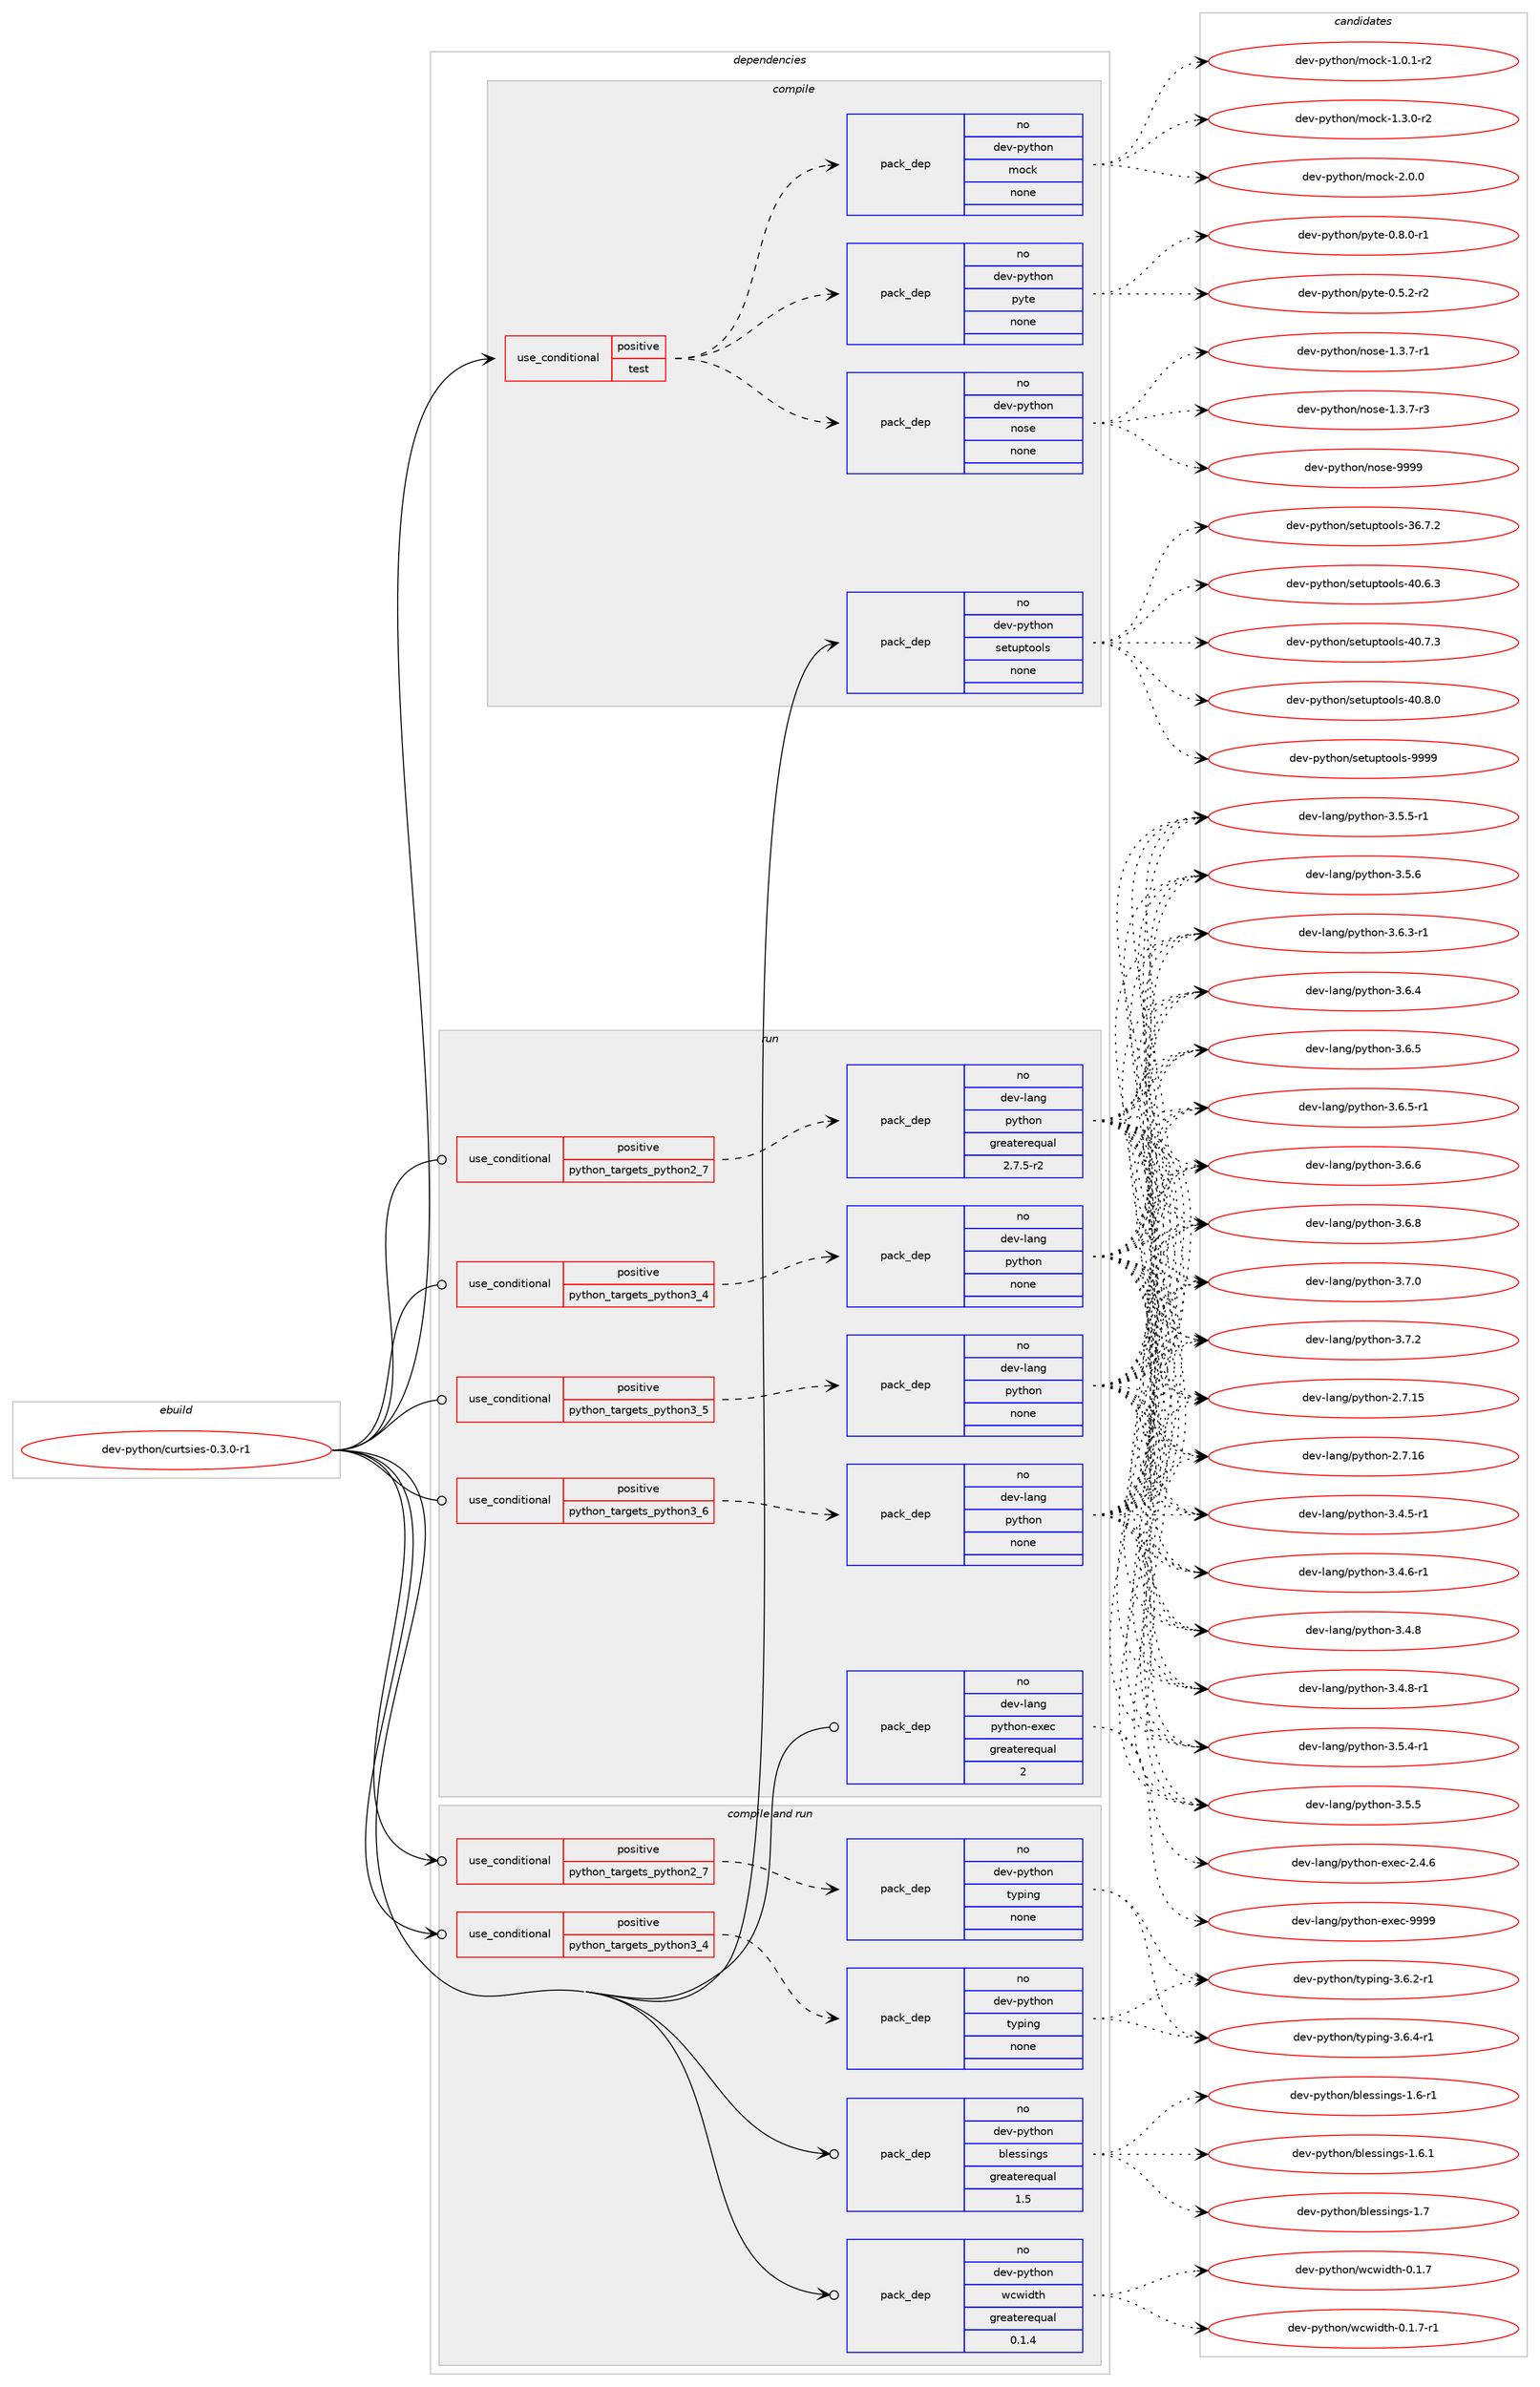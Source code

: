 digraph prolog {

# *************
# Graph options
# *************

newrank=true;
concentrate=true;
compound=true;
graph [rankdir=LR,fontname=Helvetica,fontsize=10,ranksep=1.5];#, ranksep=2.5, nodesep=0.2];
edge  [arrowhead=vee];
node  [fontname=Helvetica,fontsize=10];

# **********
# The ebuild
# **********

subgraph cluster_leftcol {
color=gray;
rank=same;
label=<<i>ebuild</i>>;
id [label="dev-python/curtsies-0.3.0-r1", color=red, width=4, href="../dev-python/curtsies-0.3.0-r1.svg"];
}

# ****************
# The dependencies
# ****************

subgraph cluster_midcol {
color=gray;
label=<<i>dependencies</i>>;
subgraph cluster_compile {
fillcolor="#eeeeee";
style=filled;
label=<<i>compile</i>>;
subgraph cond372965 {
dependency1404974 [label=<<TABLE BORDER="0" CELLBORDER="1" CELLSPACING="0" CELLPADDING="4"><TR><TD ROWSPAN="3" CELLPADDING="10">use_conditional</TD></TR><TR><TD>positive</TD></TR><TR><TD>test</TD></TR></TABLE>>, shape=none, color=red];
subgraph pack1008764 {
dependency1404975 [label=<<TABLE BORDER="0" CELLBORDER="1" CELLSPACING="0" CELLPADDING="4" WIDTH="220"><TR><TD ROWSPAN="6" CELLPADDING="30">pack_dep</TD></TR><TR><TD WIDTH="110">no</TD></TR><TR><TD>dev-python</TD></TR><TR><TD>mock</TD></TR><TR><TD>none</TD></TR><TR><TD></TD></TR></TABLE>>, shape=none, color=blue];
}
dependency1404974:e -> dependency1404975:w [weight=20,style="dashed",arrowhead="vee"];
subgraph pack1008765 {
dependency1404976 [label=<<TABLE BORDER="0" CELLBORDER="1" CELLSPACING="0" CELLPADDING="4" WIDTH="220"><TR><TD ROWSPAN="6" CELLPADDING="30">pack_dep</TD></TR><TR><TD WIDTH="110">no</TD></TR><TR><TD>dev-python</TD></TR><TR><TD>nose</TD></TR><TR><TD>none</TD></TR><TR><TD></TD></TR></TABLE>>, shape=none, color=blue];
}
dependency1404974:e -> dependency1404976:w [weight=20,style="dashed",arrowhead="vee"];
subgraph pack1008766 {
dependency1404977 [label=<<TABLE BORDER="0" CELLBORDER="1" CELLSPACING="0" CELLPADDING="4" WIDTH="220"><TR><TD ROWSPAN="6" CELLPADDING="30">pack_dep</TD></TR><TR><TD WIDTH="110">no</TD></TR><TR><TD>dev-python</TD></TR><TR><TD>pyte</TD></TR><TR><TD>none</TD></TR><TR><TD></TD></TR></TABLE>>, shape=none, color=blue];
}
dependency1404974:e -> dependency1404977:w [weight=20,style="dashed",arrowhead="vee"];
}
id:e -> dependency1404974:w [weight=20,style="solid",arrowhead="vee"];
subgraph pack1008767 {
dependency1404978 [label=<<TABLE BORDER="0" CELLBORDER="1" CELLSPACING="0" CELLPADDING="4" WIDTH="220"><TR><TD ROWSPAN="6" CELLPADDING="30">pack_dep</TD></TR><TR><TD WIDTH="110">no</TD></TR><TR><TD>dev-python</TD></TR><TR><TD>setuptools</TD></TR><TR><TD>none</TD></TR><TR><TD></TD></TR></TABLE>>, shape=none, color=blue];
}
id:e -> dependency1404978:w [weight=20,style="solid",arrowhead="vee"];
}
subgraph cluster_compileandrun {
fillcolor="#eeeeee";
style=filled;
label=<<i>compile and run</i>>;
subgraph cond372966 {
dependency1404979 [label=<<TABLE BORDER="0" CELLBORDER="1" CELLSPACING="0" CELLPADDING="4"><TR><TD ROWSPAN="3" CELLPADDING="10">use_conditional</TD></TR><TR><TD>positive</TD></TR><TR><TD>python_targets_python2_7</TD></TR></TABLE>>, shape=none, color=red];
subgraph pack1008768 {
dependency1404980 [label=<<TABLE BORDER="0" CELLBORDER="1" CELLSPACING="0" CELLPADDING="4" WIDTH="220"><TR><TD ROWSPAN="6" CELLPADDING="30">pack_dep</TD></TR><TR><TD WIDTH="110">no</TD></TR><TR><TD>dev-python</TD></TR><TR><TD>typing</TD></TR><TR><TD>none</TD></TR><TR><TD></TD></TR></TABLE>>, shape=none, color=blue];
}
dependency1404979:e -> dependency1404980:w [weight=20,style="dashed",arrowhead="vee"];
}
id:e -> dependency1404979:w [weight=20,style="solid",arrowhead="odotvee"];
subgraph cond372967 {
dependency1404981 [label=<<TABLE BORDER="0" CELLBORDER="1" CELLSPACING="0" CELLPADDING="4"><TR><TD ROWSPAN="3" CELLPADDING="10">use_conditional</TD></TR><TR><TD>positive</TD></TR><TR><TD>python_targets_python3_4</TD></TR></TABLE>>, shape=none, color=red];
subgraph pack1008769 {
dependency1404982 [label=<<TABLE BORDER="0" CELLBORDER="1" CELLSPACING="0" CELLPADDING="4" WIDTH="220"><TR><TD ROWSPAN="6" CELLPADDING="30">pack_dep</TD></TR><TR><TD WIDTH="110">no</TD></TR><TR><TD>dev-python</TD></TR><TR><TD>typing</TD></TR><TR><TD>none</TD></TR><TR><TD></TD></TR></TABLE>>, shape=none, color=blue];
}
dependency1404981:e -> dependency1404982:w [weight=20,style="dashed",arrowhead="vee"];
}
id:e -> dependency1404981:w [weight=20,style="solid",arrowhead="odotvee"];
subgraph pack1008770 {
dependency1404983 [label=<<TABLE BORDER="0" CELLBORDER="1" CELLSPACING="0" CELLPADDING="4" WIDTH="220"><TR><TD ROWSPAN="6" CELLPADDING="30">pack_dep</TD></TR><TR><TD WIDTH="110">no</TD></TR><TR><TD>dev-python</TD></TR><TR><TD>blessings</TD></TR><TR><TD>greaterequal</TD></TR><TR><TD>1.5</TD></TR></TABLE>>, shape=none, color=blue];
}
id:e -> dependency1404983:w [weight=20,style="solid",arrowhead="odotvee"];
subgraph pack1008771 {
dependency1404984 [label=<<TABLE BORDER="0" CELLBORDER="1" CELLSPACING="0" CELLPADDING="4" WIDTH="220"><TR><TD ROWSPAN="6" CELLPADDING="30">pack_dep</TD></TR><TR><TD WIDTH="110">no</TD></TR><TR><TD>dev-python</TD></TR><TR><TD>wcwidth</TD></TR><TR><TD>greaterequal</TD></TR><TR><TD>0.1.4</TD></TR></TABLE>>, shape=none, color=blue];
}
id:e -> dependency1404984:w [weight=20,style="solid",arrowhead="odotvee"];
}
subgraph cluster_run {
fillcolor="#eeeeee";
style=filled;
label=<<i>run</i>>;
subgraph cond372968 {
dependency1404985 [label=<<TABLE BORDER="0" CELLBORDER="1" CELLSPACING="0" CELLPADDING="4"><TR><TD ROWSPAN="3" CELLPADDING="10">use_conditional</TD></TR><TR><TD>positive</TD></TR><TR><TD>python_targets_python2_7</TD></TR></TABLE>>, shape=none, color=red];
subgraph pack1008772 {
dependency1404986 [label=<<TABLE BORDER="0" CELLBORDER="1" CELLSPACING="0" CELLPADDING="4" WIDTH="220"><TR><TD ROWSPAN="6" CELLPADDING="30">pack_dep</TD></TR><TR><TD WIDTH="110">no</TD></TR><TR><TD>dev-lang</TD></TR><TR><TD>python</TD></TR><TR><TD>greaterequal</TD></TR><TR><TD>2.7.5-r2</TD></TR></TABLE>>, shape=none, color=blue];
}
dependency1404985:e -> dependency1404986:w [weight=20,style="dashed",arrowhead="vee"];
}
id:e -> dependency1404985:w [weight=20,style="solid",arrowhead="odot"];
subgraph cond372969 {
dependency1404987 [label=<<TABLE BORDER="0" CELLBORDER="1" CELLSPACING="0" CELLPADDING="4"><TR><TD ROWSPAN="3" CELLPADDING="10">use_conditional</TD></TR><TR><TD>positive</TD></TR><TR><TD>python_targets_python3_4</TD></TR></TABLE>>, shape=none, color=red];
subgraph pack1008773 {
dependency1404988 [label=<<TABLE BORDER="0" CELLBORDER="1" CELLSPACING="0" CELLPADDING="4" WIDTH="220"><TR><TD ROWSPAN="6" CELLPADDING="30">pack_dep</TD></TR><TR><TD WIDTH="110">no</TD></TR><TR><TD>dev-lang</TD></TR><TR><TD>python</TD></TR><TR><TD>none</TD></TR><TR><TD></TD></TR></TABLE>>, shape=none, color=blue];
}
dependency1404987:e -> dependency1404988:w [weight=20,style="dashed",arrowhead="vee"];
}
id:e -> dependency1404987:w [weight=20,style="solid",arrowhead="odot"];
subgraph cond372970 {
dependency1404989 [label=<<TABLE BORDER="0" CELLBORDER="1" CELLSPACING="0" CELLPADDING="4"><TR><TD ROWSPAN="3" CELLPADDING="10">use_conditional</TD></TR><TR><TD>positive</TD></TR><TR><TD>python_targets_python3_5</TD></TR></TABLE>>, shape=none, color=red];
subgraph pack1008774 {
dependency1404990 [label=<<TABLE BORDER="0" CELLBORDER="1" CELLSPACING="0" CELLPADDING="4" WIDTH="220"><TR><TD ROWSPAN="6" CELLPADDING="30">pack_dep</TD></TR><TR><TD WIDTH="110">no</TD></TR><TR><TD>dev-lang</TD></TR><TR><TD>python</TD></TR><TR><TD>none</TD></TR><TR><TD></TD></TR></TABLE>>, shape=none, color=blue];
}
dependency1404989:e -> dependency1404990:w [weight=20,style="dashed",arrowhead="vee"];
}
id:e -> dependency1404989:w [weight=20,style="solid",arrowhead="odot"];
subgraph cond372971 {
dependency1404991 [label=<<TABLE BORDER="0" CELLBORDER="1" CELLSPACING="0" CELLPADDING="4"><TR><TD ROWSPAN="3" CELLPADDING="10">use_conditional</TD></TR><TR><TD>positive</TD></TR><TR><TD>python_targets_python3_6</TD></TR></TABLE>>, shape=none, color=red];
subgraph pack1008775 {
dependency1404992 [label=<<TABLE BORDER="0" CELLBORDER="1" CELLSPACING="0" CELLPADDING="4" WIDTH="220"><TR><TD ROWSPAN="6" CELLPADDING="30">pack_dep</TD></TR><TR><TD WIDTH="110">no</TD></TR><TR><TD>dev-lang</TD></TR><TR><TD>python</TD></TR><TR><TD>none</TD></TR><TR><TD></TD></TR></TABLE>>, shape=none, color=blue];
}
dependency1404991:e -> dependency1404992:w [weight=20,style="dashed",arrowhead="vee"];
}
id:e -> dependency1404991:w [weight=20,style="solid",arrowhead="odot"];
subgraph pack1008776 {
dependency1404993 [label=<<TABLE BORDER="0" CELLBORDER="1" CELLSPACING="0" CELLPADDING="4" WIDTH="220"><TR><TD ROWSPAN="6" CELLPADDING="30">pack_dep</TD></TR><TR><TD WIDTH="110">no</TD></TR><TR><TD>dev-lang</TD></TR><TR><TD>python-exec</TD></TR><TR><TD>greaterequal</TD></TR><TR><TD>2</TD></TR></TABLE>>, shape=none, color=blue];
}
id:e -> dependency1404993:w [weight=20,style="solid",arrowhead="odot"];
}
}

# **************
# The candidates
# **************

subgraph cluster_choices {
rank=same;
color=gray;
label=<<i>candidates</i>>;

subgraph choice1008764 {
color=black;
nodesep=1;
choice1001011184511212111610411111047109111991074549464846494511450 [label="dev-python/mock-1.0.1-r2", color=red, width=4,href="../dev-python/mock-1.0.1-r2.svg"];
choice1001011184511212111610411111047109111991074549465146484511450 [label="dev-python/mock-1.3.0-r2", color=red, width=4,href="../dev-python/mock-1.3.0-r2.svg"];
choice100101118451121211161041111104710911199107455046484648 [label="dev-python/mock-2.0.0", color=red, width=4,href="../dev-python/mock-2.0.0.svg"];
dependency1404975:e -> choice1001011184511212111610411111047109111991074549464846494511450:w [style=dotted,weight="100"];
dependency1404975:e -> choice1001011184511212111610411111047109111991074549465146484511450:w [style=dotted,weight="100"];
dependency1404975:e -> choice100101118451121211161041111104710911199107455046484648:w [style=dotted,weight="100"];
}
subgraph choice1008765 {
color=black;
nodesep=1;
choice10010111845112121116104111110471101111151014549465146554511449 [label="dev-python/nose-1.3.7-r1", color=red, width=4,href="../dev-python/nose-1.3.7-r1.svg"];
choice10010111845112121116104111110471101111151014549465146554511451 [label="dev-python/nose-1.3.7-r3", color=red, width=4,href="../dev-python/nose-1.3.7-r3.svg"];
choice10010111845112121116104111110471101111151014557575757 [label="dev-python/nose-9999", color=red, width=4,href="../dev-python/nose-9999.svg"];
dependency1404976:e -> choice10010111845112121116104111110471101111151014549465146554511449:w [style=dotted,weight="100"];
dependency1404976:e -> choice10010111845112121116104111110471101111151014549465146554511451:w [style=dotted,weight="100"];
dependency1404976:e -> choice10010111845112121116104111110471101111151014557575757:w [style=dotted,weight="100"];
}
subgraph choice1008766 {
color=black;
nodesep=1;
choice10010111845112121116104111110471121211161014548465346504511450 [label="dev-python/pyte-0.5.2-r2", color=red, width=4,href="../dev-python/pyte-0.5.2-r2.svg"];
choice10010111845112121116104111110471121211161014548465646484511449 [label="dev-python/pyte-0.8.0-r1", color=red, width=4,href="../dev-python/pyte-0.8.0-r1.svg"];
dependency1404977:e -> choice10010111845112121116104111110471121211161014548465346504511450:w [style=dotted,weight="100"];
dependency1404977:e -> choice10010111845112121116104111110471121211161014548465646484511449:w [style=dotted,weight="100"];
}
subgraph choice1008767 {
color=black;
nodesep=1;
choice100101118451121211161041111104711510111611711211611111110811545515446554650 [label="dev-python/setuptools-36.7.2", color=red, width=4,href="../dev-python/setuptools-36.7.2.svg"];
choice100101118451121211161041111104711510111611711211611111110811545524846544651 [label="dev-python/setuptools-40.6.3", color=red, width=4,href="../dev-python/setuptools-40.6.3.svg"];
choice100101118451121211161041111104711510111611711211611111110811545524846554651 [label="dev-python/setuptools-40.7.3", color=red, width=4,href="../dev-python/setuptools-40.7.3.svg"];
choice100101118451121211161041111104711510111611711211611111110811545524846564648 [label="dev-python/setuptools-40.8.0", color=red, width=4,href="../dev-python/setuptools-40.8.0.svg"];
choice10010111845112121116104111110471151011161171121161111111081154557575757 [label="dev-python/setuptools-9999", color=red, width=4,href="../dev-python/setuptools-9999.svg"];
dependency1404978:e -> choice100101118451121211161041111104711510111611711211611111110811545515446554650:w [style=dotted,weight="100"];
dependency1404978:e -> choice100101118451121211161041111104711510111611711211611111110811545524846544651:w [style=dotted,weight="100"];
dependency1404978:e -> choice100101118451121211161041111104711510111611711211611111110811545524846554651:w [style=dotted,weight="100"];
dependency1404978:e -> choice100101118451121211161041111104711510111611711211611111110811545524846564648:w [style=dotted,weight="100"];
dependency1404978:e -> choice10010111845112121116104111110471151011161171121161111111081154557575757:w [style=dotted,weight="100"];
}
subgraph choice1008768 {
color=black;
nodesep=1;
choice10010111845112121116104111110471161211121051101034551465446504511449 [label="dev-python/typing-3.6.2-r1", color=red, width=4,href="../dev-python/typing-3.6.2-r1.svg"];
choice10010111845112121116104111110471161211121051101034551465446524511449 [label="dev-python/typing-3.6.4-r1", color=red, width=4,href="../dev-python/typing-3.6.4-r1.svg"];
dependency1404980:e -> choice10010111845112121116104111110471161211121051101034551465446504511449:w [style=dotted,weight="100"];
dependency1404980:e -> choice10010111845112121116104111110471161211121051101034551465446524511449:w [style=dotted,weight="100"];
}
subgraph choice1008769 {
color=black;
nodesep=1;
choice10010111845112121116104111110471161211121051101034551465446504511449 [label="dev-python/typing-3.6.2-r1", color=red, width=4,href="../dev-python/typing-3.6.2-r1.svg"];
choice10010111845112121116104111110471161211121051101034551465446524511449 [label="dev-python/typing-3.6.4-r1", color=red, width=4,href="../dev-python/typing-3.6.4-r1.svg"];
dependency1404982:e -> choice10010111845112121116104111110471161211121051101034551465446504511449:w [style=dotted,weight="100"];
dependency1404982:e -> choice10010111845112121116104111110471161211121051101034551465446524511449:w [style=dotted,weight="100"];
}
subgraph choice1008770 {
color=black;
nodesep=1;
choice100101118451121211161041111104798108101115115105110103115454946544511449 [label="dev-python/blessings-1.6-r1", color=red, width=4,href="../dev-python/blessings-1.6-r1.svg"];
choice100101118451121211161041111104798108101115115105110103115454946544649 [label="dev-python/blessings-1.6.1", color=red, width=4,href="../dev-python/blessings-1.6.1.svg"];
choice10010111845112121116104111110479810810111511510511010311545494655 [label="dev-python/blessings-1.7", color=red, width=4,href="../dev-python/blessings-1.7.svg"];
dependency1404983:e -> choice100101118451121211161041111104798108101115115105110103115454946544511449:w [style=dotted,weight="100"];
dependency1404983:e -> choice100101118451121211161041111104798108101115115105110103115454946544649:w [style=dotted,weight="100"];
dependency1404983:e -> choice10010111845112121116104111110479810810111511510511010311545494655:w [style=dotted,weight="100"];
}
subgraph choice1008771 {
color=black;
nodesep=1;
choice100101118451121211161041111104711999119105100116104454846494655 [label="dev-python/wcwidth-0.1.7", color=red, width=4,href="../dev-python/wcwidth-0.1.7.svg"];
choice1001011184511212111610411111047119991191051001161044548464946554511449 [label="dev-python/wcwidth-0.1.7-r1", color=red, width=4,href="../dev-python/wcwidth-0.1.7-r1.svg"];
dependency1404984:e -> choice100101118451121211161041111104711999119105100116104454846494655:w [style=dotted,weight="100"];
dependency1404984:e -> choice1001011184511212111610411111047119991191051001161044548464946554511449:w [style=dotted,weight="100"];
}
subgraph choice1008772 {
color=black;
nodesep=1;
choice10010111845108971101034711212111610411111045504655464953 [label="dev-lang/python-2.7.15", color=red, width=4,href="../dev-lang/python-2.7.15.svg"];
choice10010111845108971101034711212111610411111045504655464954 [label="dev-lang/python-2.7.16", color=red, width=4,href="../dev-lang/python-2.7.16.svg"];
choice1001011184510897110103471121211161041111104551465246534511449 [label="dev-lang/python-3.4.5-r1", color=red, width=4,href="../dev-lang/python-3.4.5-r1.svg"];
choice1001011184510897110103471121211161041111104551465246544511449 [label="dev-lang/python-3.4.6-r1", color=red, width=4,href="../dev-lang/python-3.4.6-r1.svg"];
choice100101118451089711010347112121116104111110455146524656 [label="dev-lang/python-3.4.8", color=red, width=4,href="../dev-lang/python-3.4.8.svg"];
choice1001011184510897110103471121211161041111104551465246564511449 [label="dev-lang/python-3.4.8-r1", color=red, width=4,href="../dev-lang/python-3.4.8-r1.svg"];
choice1001011184510897110103471121211161041111104551465346524511449 [label="dev-lang/python-3.5.4-r1", color=red, width=4,href="../dev-lang/python-3.5.4-r1.svg"];
choice100101118451089711010347112121116104111110455146534653 [label="dev-lang/python-3.5.5", color=red, width=4,href="../dev-lang/python-3.5.5.svg"];
choice1001011184510897110103471121211161041111104551465346534511449 [label="dev-lang/python-3.5.5-r1", color=red, width=4,href="../dev-lang/python-3.5.5-r1.svg"];
choice100101118451089711010347112121116104111110455146534654 [label="dev-lang/python-3.5.6", color=red, width=4,href="../dev-lang/python-3.5.6.svg"];
choice1001011184510897110103471121211161041111104551465446514511449 [label="dev-lang/python-3.6.3-r1", color=red, width=4,href="../dev-lang/python-3.6.3-r1.svg"];
choice100101118451089711010347112121116104111110455146544652 [label="dev-lang/python-3.6.4", color=red, width=4,href="../dev-lang/python-3.6.4.svg"];
choice100101118451089711010347112121116104111110455146544653 [label="dev-lang/python-3.6.5", color=red, width=4,href="../dev-lang/python-3.6.5.svg"];
choice1001011184510897110103471121211161041111104551465446534511449 [label="dev-lang/python-3.6.5-r1", color=red, width=4,href="../dev-lang/python-3.6.5-r1.svg"];
choice100101118451089711010347112121116104111110455146544654 [label="dev-lang/python-3.6.6", color=red, width=4,href="../dev-lang/python-3.6.6.svg"];
choice100101118451089711010347112121116104111110455146544656 [label="dev-lang/python-3.6.8", color=red, width=4,href="../dev-lang/python-3.6.8.svg"];
choice100101118451089711010347112121116104111110455146554648 [label="dev-lang/python-3.7.0", color=red, width=4,href="../dev-lang/python-3.7.0.svg"];
choice100101118451089711010347112121116104111110455146554650 [label="dev-lang/python-3.7.2", color=red, width=4,href="../dev-lang/python-3.7.2.svg"];
dependency1404986:e -> choice10010111845108971101034711212111610411111045504655464953:w [style=dotted,weight="100"];
dependency1404986:e -> choice10010111845108971101034711212111610411111045504655464954:w [style=dotted,weight="100"];
dependency1404986:e -> choice1001011184510897110103471121211161041111104551465246534511449:w [style=dotted,weight="100"];
dependency1404986:e -> choice1001011184510897110103471121211161041111104551465246544511449:w [style=dotted,weight="100"];
dependency1404986:e -> choice100101118451089711010347112121116104111110455146524656:w [style=dotted,weight="100"];
dependency1404986:e -> choice1001011184510897110103471121211161041111104551465246564511449:w [style=dotted,weight="100"];
dependency1404986:e -> choice1001011184510897110103471121211161041111104551465346524511449:w [style=dotted,weight="100"];
dependency1404986:e -> choice100101118451089711010347112121116104111110455146534653:w [style=dotted,weight="100"];
dependency1404986:e -> choice1001011184510897110103471121211161041111104551465346534511449:w [style=dotted,weight="100"];
dependency1404986:e -> choice100101118451089711010347112121116104111110455146534654:w [style=dotted,weight="100"];
dependency1404986:e -> choice1001011184510897110103471121211161041111104551465446514511449:w [style=dotted,weight="100"];
dependency1404986:e -> choice100101118451089711010347112121116104111110455146544652:w [style=dotted,weight="100"];
dependency1404986:e -> choice100101118451089711010347112121116104111110455146544653:w [style=dotted,weight="100"];
dependency1404986:e -> choice1001011184510897110103471121211161041111104551465446534511449:w [style=dotted,weight="100"];
dependency1404986:e -> choice100101118451089711010347112121116104111110455146544654:w [style=dotted,weight="100"];
dependency1404986:e -> choice100101118451089711010347112121116104111110455146544656:w [style=dotted,weight="100"];
dependency1404986:e -> choice100101118451089711010347112121116104111110455146554648:w [style=dotted,weight="100"];
dependency1404986:e -> choice100101118451089711010347112121116104111110455146554650:w [style=dotted,weight="100"];
}
subgraph choice1008773 {
color=black;
nodesep=1;
choice10010111845108971101034711212111610411111045504655464953 [label="dev-lang/python-2.7.15", color=red, width=4,href="../dev-lang/python-2.7.15.svg"];
choice10010111845108971101034711212111610411111045504655464954 [label="dev-lang/python-2.7.16", color=red, width=4,href="../dev-lang/python-2.7.16.svg"];
choice1001011184510897110103471121211161041111104551465246534511449 [label="dev-lang/python-3.4.5-r1", color=red, width=4,href="../dev-lang/python-3.4.5-r1.svg"];
choice1001011184510897110103471121211161041111104551465246544511449 [label="dev-lang/python-3.4.6-r1", color=red, width=4,href="../dev-lang/python-3.4.6-r1.svg"];
choice100101118451089711010347112121116104111110455146524656 [label="dev-lang/python-3.4.8", color=red, width=4,href="../dev-lang/python-3.4.8.svg"];
choice1001011184510897110103471121211161041111104551465246564511449 [label="dev-lang/python-3.4.8-r1", color=red, width=4,href="../dev-lang/python-3.4.8-r1.svg"];
choice1001011184510897110103471121211161041111104551465346524511449 [label="dev-lang/python-3.5.4-r1", color=red, width=4,href="../dev-lang/python-3.5.4-r1.svg"];
choice100101118451089711010347112121116104111110455146534653 [label="dev-lang/python-3.5.5", color=red, width=4,href="../dev-lang/python-3.5.5.svg"];
choice1001011184510897110103471121211161041111104551465346534511449 [label="dev-lang/python-3.5.5-r1", color=red, width=4,href="../dev-lang/python-3.5.5-r1.svg"];
choice100101118451089711010347112121116104111110455146534654 [label="dev-lang/python-3.5.6", color=red, width=4,href="../dev-lang/python-3.5.6.svg"];
choice1001011184510897110103471121211161041111104551465446514511449 [label="dev-lang/python-3.6.3-r1", color=red, width=4,href="../dev-lang/python-3.6.3-r1.svg"];
choice100101118451089711010347112121116104111110455146544652 [label="dev-lang/python-3.6.4", color=red, width=4,href="../dev-lang/python-3.6.4.svg"];
choice100101118451089711010347112121116104111110455146544653 [label="dev-lang/python-3.6.5", color=red, width=4,href="../dev-lang/python-3.6.5.svg"];
choice1001011184510897110103471121211161041111104551465446534511449 [label="dev-lang/python-3.6.5-r1", color=red, width=4,href="../dev-lang/python-3.6.5-r1.svg"];
choice100101118451089711010347112121116104111110455146544654 [label="dev-lang/python-3.6.6", color=red, width=4,href="../dev-lang/python-3.6.6.svg"];
choice100101118451089711010347112121116104111110455146544656 [label="dev-lang/python-3.6.8", color=red, width=4,href="../dev-lang/python-3.6.8.svg"];
choice100101118451089711010347112121116104111110455146554648 [label="dev-lang/python-3.7.0", color=red, width=4,href="../dev-lang/python-3.7.0.svg"];
choice100101118451089711010347112121116104111110455146554650 [label="dev-lang/python-3.7.2", color=red, width=4,href="../dev-lang/python-3.7.2.svg"];
dependency1404988:e -> choice10010111845108971101034711212111610411111045504655464953:w [style=dotted,weight="100"];
dependency1404988:e -> choice10010111845108971101034711212111610411111045504655464954:w [style=dotted,weight="100"];
dependency1404988:e -> choice1001011184510897110103471121211161041111104551465246534511449:w [style=dotted,weight="100"];
dependency1404988:e -> choice1001011184510897110103471121211161041111104551465246544511449:w [style=dotted,weight="100"];
dependency1404988:e -> choice100101118451089711010347112121116104111110455146524656:w [style=dotted,weight="100"];
dependency1404988:e -> choice1001011184510897110103471121211161041111104551465246564511449:w [style=dotted,weight="100"];
dependency1404988:e -> choice1001011184510897110103471121211161041111104551465346524511449:w [style=dotted,weight="100"];
dependency1404988:e -> choice100101118451089711010347112121116104111110455146534653:w [style=dotted,weight="100"];
dependency1404988:e -> choice1001011184510897110103471121211161041111104551465346534511449:w [style=dotted,weight="100"];
dependency1404988:e -> choice100101118451089711010347112121116104111110455146534654:w [style=dotted,weight="100"];
dependency1404988:e -> choice1001011184510897110103471121211161041111104551465446514511449:w [style=dotted,weight="100"];
dependency1404988:e -> choice100101118451089711010347112121116104111110455146544652:w [style=dotted,weight="100"];
dependency1404988:e -> choice100101118451089711010347112121116104111110455146544653:w [style=dotted,weight="100"];
dependency1404988:e -> choice1001011184510897110103471121211161041111104551465446534511449:w [style=dotted,weight="100"];
dependency1404988:e -> choice100101118451089711010347112121116104111110455146544654:w [style=dotted,weight="100"];
dependency1404988:e -> choice100101118451089711010347112121116104111110455146544656:w [style=dotted,weight="100"];
dependency1404988:e -> choice100101118451089711010347112121116104111110455146554648:w [style=dotted,weight="100"];
dependency1404988:e -> choice100101118451089711010347112121116104111110455146554650:w [style=dotted,weight="100"];
}
subgraph choice1008774 {
color=black;
nodesep=1;
choice10010111845108971101034711212111610411111045504655464953 [label="dev-lang/python-2.7.15", color=red, width=4,href="../dev-lang/python-2.7.15.svg"];
choice10010111845108971101034711212111610411111045504655464954 [label="dev-lang/python-2.7.16", color=red, width=4,href="../dev-lang/python-2.7.16.svg"];
choice1001011184510897110103471121211161041111104551465246534511449 [label="dev-lang/python-3.4.5-r1", color=red, width=4,href="../dev-lang/python-3.4.5-r1.svg"];
choice1001011184510897110103471121211161041111104551465246544511449 [label="dev-lang/python-3.4.6-r1", color=red, width=4,href="../dev-lang/python-3.4.6-r1.svg"];
choice100101118451089711010347112121116104111110455146524656 [label="dev-lang/python-3.4.8", color=red, width=4,href="../dev-lang/python-3.4.8.svg"];
choice1001011184510897110103471121211161041111104551465246564511449 [label="dev-lang/python-3.4.8-r1", color=red, width=4,href="../dev-lang/python-3.4.8-r1.svg"];
choice1001011184510897110103471121211161041111104551465346524511449 [label="dev-lang/python-3.5.4-r1", color=red, width=4,href="../dev-lang/python-3.5.4-r1.svg"];
choice100101118451089711010347112121116104111110455146534653 [label="dev-lang/python-3.5.5", color=red, width=4,href="../dev-lang/python-3.5.5.svg"];
choice1001011184510897110103471121211161041111104551465346534511449 [label="dev-lang/python-3.5.5-r1", color=red, width=4,href="../dev-lang/python-3.5.5-r1.svg"];
choice100101118451089711010347112121116104111110455146534654 [label="dev-lang/python-3.5.6", color=red, width=4,href="../dev-lang/python-3.5.6.svg"];
choice1001011184510897110103471121211161041111104551465446514511449 [label="dev-lang/python-3.6.3-r1", color=red, width=4,href="../dev-lang/python-3.6.3-r1.svg"];
choice100101118451089711010347112121116104111110455146544652 [label="dev-lang/python-3.6.4", color=red, width=4,href="../dev-lang/python-3.6.4.svg"];
choice100101118451089711010347112121116104111110455146544653 [label="dev-lang/python-3.6.5", color=red, width=4,href="../dev-lang/python-3.6.5.svg"];
choice1001011184510897110103471121211161041111104551465446534511449 [label="dev-lang/python-3.6.5-r1", color=red, width=4,href="../dev-lang/python-3.6.5-r1.svg"];
choice100101118451089711010347112121116104111110455146544654 [label="dev-lang/python-3.6.6", color=red, width=4,href="../dev-lang/python-3.6.6.svg"];
choice100101118451089711010347112121116104111110455146544656 [label="dev-lang/python-3.6.8", color=red, width=4,href="../dev-lang/python-3.6.8.svg"];
choice100101118451089711010347112121116104111110455146554648 [label="dev-lang/python-3.7.0", color=red, width=4,href="../dev-lang/python-3.7.0.svg"];
choice100101118451089711010347112121116104111110455146554650 [label="dev-lang/python-3.7.2", color=red, width=4,href="../dev-lang/python-3.7.2.svg"];
dependency1404990:e -> choice10010111845108971101034711212111610411111045504655464953:w [style=dotted,weight="100"];
dependency1404990:e -> choice10010111845108971101034711212111610411111045504655464954:w [style=dotted,weight="100"];
dependency1404990:e -> choice1001011184510897110103471121211161041111104551465246534511449:w [style=dotted,weight="100"];
dependency1404990:e -> choice1001011184510897110103471121211161041111104551465246544511449:w [style=dotted,weight="100"];
dependency1404990:e -> choice100101118451089711010347112121116104111110455146524656:w [style=dotted,weight="100"];
dependency1404990:e -> choice1001011184510897110103471121211161041111104551465246564511449:w [style=dotted,weight="100"];
dependency1404990:e -> choice1001011184510897110103471121211161041111104551465346524511449:w [style=dotted,weight="100"];
dependency1404990:e -> choice100101118451089711010347112121116104111110455146534653:w [style=dotted,weight="100"];
dependency1404990:e -> choice1001011184510897110103471121211161041111104551465346534511449:w [style=dotted,weight="100"];
dependency1404990:e -> choice100101118451089711010347112121116104111110455146534654:w [style=dotted,weight="100"];
dependency1404990:e -> choice1001011184510897110103471121211161041111104551465446514511449:w [style=dotted,weight="100"];
dependency1404990:e -> choice100101118451089711010347112121116104111110455146544652:w [style=dotted,weight="100"];
dependency1404990:e -> choice100101118451089711010347112121116104111110455146544653:w [style=dotted,weight="100"];
dependency1404990:e -> choice1001011184510897110103471121211161041111104551465446534511449:w [style=dotted,weight="100"];
dependency1404990:e -> choice100101118451089711010347112121116104111110455146544654:w [style=dotted,weight="100"];
dependency1404990:e -> choice100101118451089711010347112121116104111110455146544656:w [style=dotted,weight="100"];
dependency1404990:e -> choice100101118451089711010347112121116104111110455146554648:w [style=dotted,weight="100"];
dependency1404990:e -> choice100101118451089711010347112121116104111110455146554650:w [style=dotted,weight="100"];
}
subgraph choice1008775 {
color=black;
nodesep=1;
choice10010111845108971101034711212111610411111045504655464953 [label="dev-lang/python-2.7.15", color=red, width=4,href="../dev-lang/python-2.7.15.svg"];
choice10010111845108971101034711212111610411111045504655464954 [label="dev-lang/python-2.7.16", color=red, width=4,href="../dev-lang/python-2.7.16.svg"];
choice1001011184510897110103471121211161041111104551465246534511449 [label="dev-lang/python-3.4.5-r1", color=red, width=4,href="../dev-lang/python-3.4.5-r1.svg"];
choice1001011184510897110103471121211161041111104551465246544511449 [label="dev-lang/python-3.4.6-r1", color=red, width=4,href="../dev-lang/python-3.4.6-r1.svg"];
choice100101118451089711010347112121116104111110455146524656 [label="dev-lang/python-3.4.8", color=red, width=4,href="../dev-lang/python-3.4.8.svg"];
choice1001011184510897110103471121211161041111104551465246564511449 [label="dev-lang/python-3.4.8-r1", color=red, width=4,href="../dev-lang/python-3.4.8-r1.svg"];
choice1001011184510897110103471121211161041111104551465346524511449 [label="dev-lang/python-3.5.4-r1", color=red, width=4,href="../dev-lang/python-3.5.4-r1.svg"];
choice100101118451089711010347112121116104111110455146534653 [label="dev-lang/python-3.5.5", color=red, width=4,href="../dev-lang/python-3.5.5.svg"];
choice1001011184510897110103471121211161041111104551465346534511449 [label="dev-lang/python-3.5.5-r1", color=red, width=4,href="../dev-lang/python-3.5.5-r1.svg"];
choice100101118451089711010347112121116104111110455146534654 [label="dev-lang/python-3.5.6", color=red, width=4,href="../dev-lang/python-3.5.6.svg"];
choice1001011184510897110103471121211161041111104551465446514511449 [label="dev-lang/python-3.6.3-r1", color=red, width=4,href="../dev-lang/python-3.6.3-r1.svg"];
choice100101118451089711010347112121116104111110455146544652 [label="dev-lang/python-3.6.4", color=red, width=4,href="../dev-lang/python-3.6.4.svg"];
choice100101118451089711010347112121116104111110455146544653 [label="dev-lang/python-3.6.5", color=red, width=4,href="../dev-lang/python-3.6.5.svg"];
choice1001011184510897110103471121211161041111104551465446534511449 [label="dev-lang/python-3.6.5-r1", color=red, width=4,href="../dev-lang/python-3.6.5-r1.svg"];
choice100101118451089711010347112121116104111110455146544654 [label="dev-lang/python-3.6.6", color=red, width=4,href="../dev-lang/python-3.6.6.svg"];
choice100101118451089711010347112121116104111110455146544656 [label="dev-lang/python-3.6.8", color=red, width=4,href="../dev-lang/python-3.6.8.svg"];
choice100101118451089711010347112121116104111110455146554648 [label="dev-lang/python-3.7.0", color=red, width=4,href="../dev-lang/python-3.7.0.svg"];
choice100101118451089711010347112121116104111110455146554650 [label="dev-lang/python-3.7.2", color=red, width=4,href="../dev-lang/python-3.7.2.svg"];
dependency1404992:e -> choice10010111845108971101034711212111610411111045504655464953:w [style=dotted,weight="100"];
dependency1404992:e -> choice10010111845108971101034711212111610411111045504655464954:w [style=dotted,weight="100"];
dependency1404992:e -> choice1001011184510897110103471121211161041111104551465246534511449:w [style=dotted,weight="100"];
dependency1404992:e -> choice1001011184510897110103471121211161041111104551465246544511449:w [style=dotted,weight="100"];
dependency1404992:e -> choice100101118451089711010347112121116104111110455146524656:w [style=dotted,weight="100"];
dependency1404992:e -> choice1001011184510897110103471121211161041111104551465246564511449:w [style=dotted,weight="100"];
dependency1404992:e -> choice1001011184510897110103471121211161041111104551465346524511449:w [style=dotted,weight="100"];
dependency1404992:e -> choice100101118451089711010347112121116104111110455146534653:w [style=dotted,weight="100"];
dependency1404992:e -> choice1001011184510897110103471121211161041111104551465346534511449:w [style=dotted,weight="100"];
dependency1404992:e -> choice100101118451089711010347112121116104111110455146534654:w [style=dotted,weight="100"];
dependency1404992:e -> choice1001011184510897110103471121211161041111104551465446514511449:w [style=dotted,weight="100"];
dependency1404992:e -> choice100101118451089711010347112121116104111110455146544652:w [style=dotted,weight="100"];
dependency1404992:e -> choice100101118451089711010347112121116104111110455146544653:w [style=dotted,weight="100"];
dependency1404992:e -> choice1001011184510897110103471121211161041111104551465446534511449:w [style=dotted,weight="100"];
dependency1404992:e -> choice100101118451089711010347112121116104111110455146544654:w [style=dotted,weight="100"];
dependency1404992:e -> choice100101118451089711010347112121116104111110455146544656:w [style=dotted,weight="100"];
dependency1404992:e -> choice100101118451089711010347112121116104111110455146554648:w [style=dotted,weight="100"];
dependency1404992:e -> choice100101118451089711010347112121116104111110455146554650:w [style=dotted,weight="100"];
}
subgraph choice1008776 {
color=black;
nodesep=1;
choice1001011184510897110103471121211161041111104510112010199455046524654 [label="dev-lang/python-exec-2.4.6", color=red, width=4,href="../dev-lang/python-exec-2.4.6.svg"];
choice10010111845108971101034711212111610411111045101120101994557575757 [label="dev-lang/python-exec-9999", color=red, width=4,href="../dev-lang/python-exec-9999.svg"];
dependency1404993:e -> choice1001011184510897110103471121211161041111104510112010199455046524654:w [style=dotted,weight="100"];
dependency1404993:e -> choice10010111845108971101034711212111610411111045101120101994557575757:w [style=dotted,weight="100"];
}
}

}
